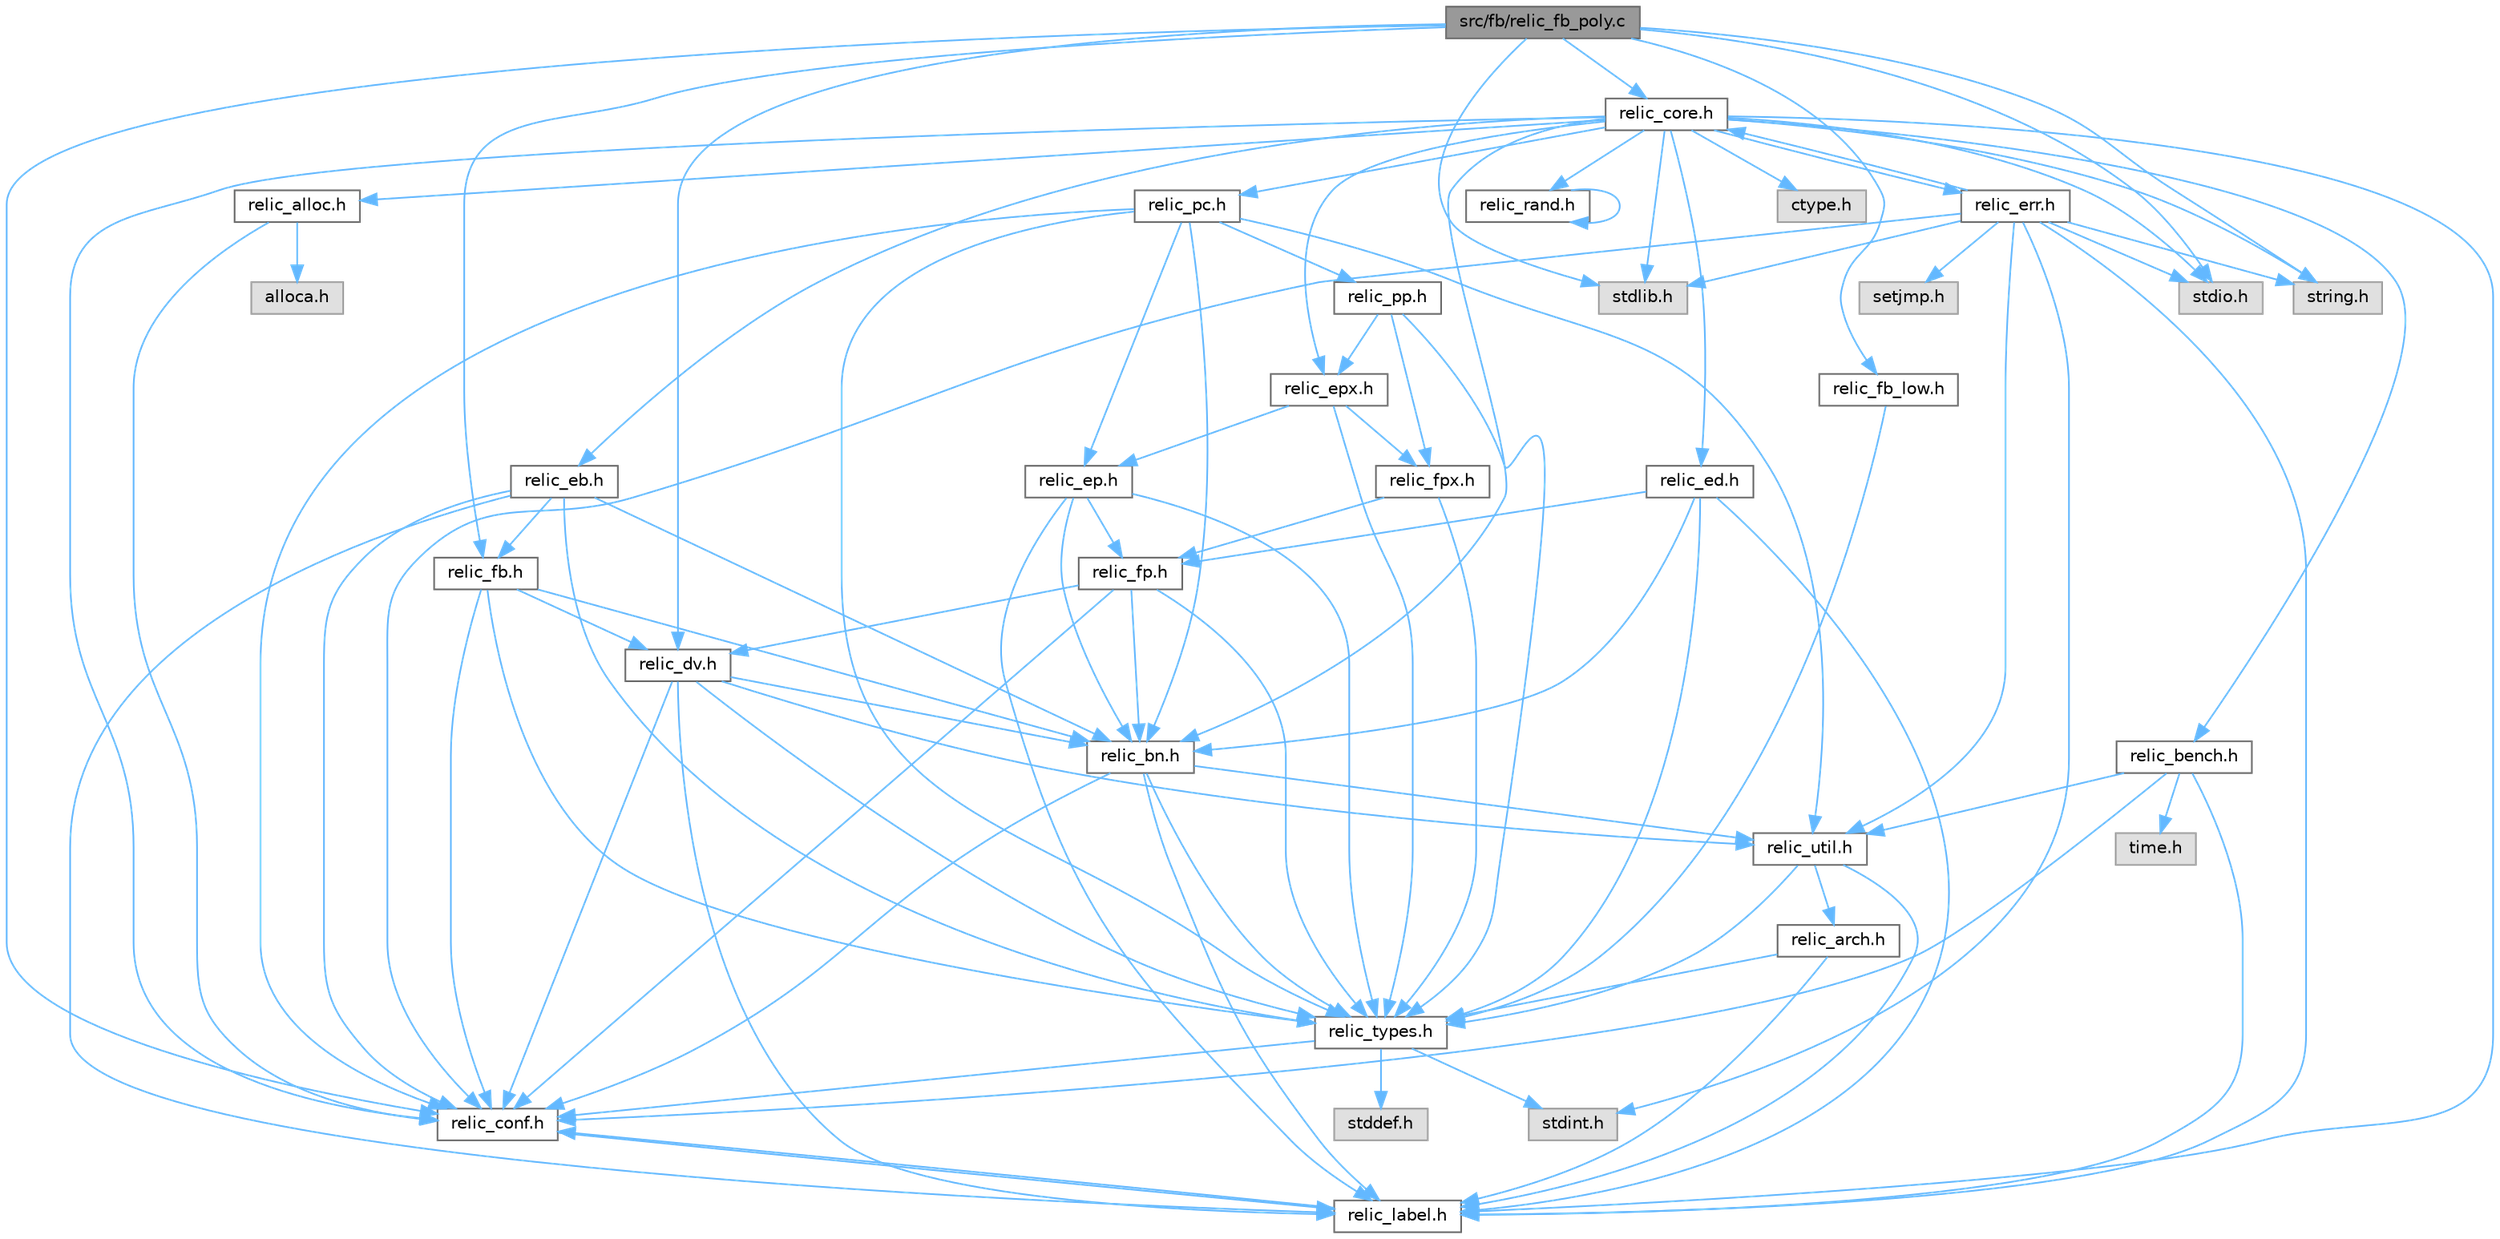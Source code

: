 digraph "src/fb/relic_fb_poly.c"
{
 // LATEX_PDF_SIZE
  bgcolor="transparent";
  edge [fontname=Helvetica,fontsize=10,labelfontname=Helvetica,labelfontsize=10];
  node [fontname=Helvetica,fontsize=10,shape=box,height=0.2,width=0.4];
  Node1 [id="Node000001",label="src/fb/relic_fb_poly.c",height=0.2,width=0.4,color="gray40", fillcolor="grey60", style="filled", fontcolor="black",tooltip=" "];
  Node1 -> Node2 [id="edge1_Node000001_Node000002",color="steelblue1",style="solid",tooltip=" "];
  Node2 [id="Node000002",label="stdlib.h",height=0.2,width=0.4,color="grey60", fillcolor="#E0E0E0", style="filled",tooltip=" "];
  Node1 -> Node3 [id="edge2_Node000001_Node000003",color="steelblue1",style="solid",tooltip=" "];
  Node3 [id="Node000003",label="stdio.h",height=0.2,width=0.4,color="grey60", fillcolor="#E0E0E0", style="filled",tooltip=" "];
  Node1 -> Node4 [id="edge3_Node000001_Node000004",color="steelblue1",style="solid",tooltip=" "];
  Node4 [id="Node000004",label="string.h",height=0.2,width=0.4,color="grey60", fillcolor="#E0E0E0", style="filled",tooltip=" "];
  Node1 -> Node5 [id="edge4_Node000001_Node000005",color="steelblue1",style="solid",tooltip=" "];
  Node5 [id="Node000005",label="relic_core.h",height=0.2,width=0.4,color="grey40", fillcolor="white", style="filled",URL="$db/d67/relic__core_8h.html",tooltip=" "];
  Node5 -> Node2 [id="edge5_Node000005_Node000002",color="steelblue1",style="solid",tooltip=" "];
  Node5 -> Node3 [id="edge6_Node000005_Node000003",color="steelblue1",style="solid",tooltip=" "];
  Node5 -> Node4 [id="edge7_Node000005_Node000004",color="steelblue1",style="solid",tooltip=" "];
  Node5 -> Node6 [id="edge8_Node000005_Node000006",color="steelblue1",style="solid",tooltip=" "];
  Node6 [id="Node000006",label="ctype.h",height=0.2,width=0.4,color="grey60", fillcolor="#E0E0E0", style="filled",tooltip=" "];
  Node5 -> Node7 [id="edge9_Node000005_Node000007",color="steelblue1",style="solid",tooltip=" "];
  Node7 [id="Node000007",label="relic_err.h",height=0.2,width=0.4,color="grey40", fillcolor="white", style="filled",URL="$d0/d09/relic__err_8h.html",tooltip=" "];
  Node7 -> Node8 [id="edge10_Node000007_Node000008",color="steelblue1",style="solid",tooltip=" "];
  Node8 [id="Node000008",label="stdint.h",height=0.2,width=0.4,color="grey60", fillcolor="#E0E0E0", style="filled",tooltip=" "];
  Node7 -> Node2 [id="edge11_Node000007_Node000002",color="steelblue1",style="solid",tooltip=" "];
  Node7 -> Node3 [id="edge12_Node000007_Node000003",color="steelblue1",style="solid",tooltip=" "];
  Node7 -> Node4 [id="edge13_Node000007_Node000004",color="steelblue1",style="solid",tooltip=" "];
  Node7 -> Node5 [id="edge14_Node000007_Node000005",color="steelblue1",style="solid",tooltip=" "];
  Node7 -> Node9 [id="edge15_Node000007_Node000009",color="steelblue1",style="solid",tooltip=" "];
  Node9 [id="Node000009",label="relic_conf.h",height=0.2,width=0.4,color="grey40", fillcolor="white", style="filled",URL="$d1/da4/relic__conf_8h.html",tooltip=" "];
  Node9 -> Node10 [id="edge16_Node000009_Node000010",color="steelblue1",style="solid",tooltip=" "];
  Node10 [id="Node000010",label="relic_label.h",height=0.2,width=0.4,color="grey40", fillcolor="white", style="filled",URL="$df/d60/relic__label_8h.html",tooltip=" "];
  Node10 -> Node9 [id="edge17_Node000010_Node000009",color="steelblue1",style="solid",tooltip=" "];
  Node7 -> Node11 [id="edge18_Node000007_Node000011",color="steelblue1",style="solid",tooltip=" "];
  Node11 [id="Node000011",label="relic_util.h",height=0.2,width=0.4,color="grey40", fillcolor="white", style="filled",URL="$d1/d8d/relic__util_8h.html",tooltip=" "];
  Node11 -> Node12 [id="edge19_Node000011_Node000012",color="steelblue1",style="solid",tooltip=" "];
  Node12 [id="Node000012",label="relic_arch.h",height=0.2,width=0.4,color="grey40", fillcolor="white", style="filled",URL="$d7/d48/relic__arch_8h.html",tooltip=" "];
  Node12 -> Node13 [id="edge20_Node000012_Node000013",color="steelblue1",style="solid",tooltip=" "];
  Node13 [id="Node000013",label="relic_types.h",height=0.2,width=0.4,color="grey40", fillcolor="white", style="filled",URL="$d4/dd7/relic__types_8h.html",tooltip=" "];
  Node13 -> Node14 [id="edge21_Node000013_Node000014",color="steelblue1",style="solid",tooltip=" "];
  Node14 [id="Node000014",label="stddef.h",height=0.2,width=0.4,color="grey60", fillcolor="#E0E0E0", style="filled",tooltip=" "];
  Node13 -> Node8 [id="edge22_Node000013_Node000008",color="steelblue1",style="solid",tooltip=" "];
  Node13 -> Node9 [id="edge23_Node000013_Node000009",color="steelblue1",style="solid",tooltip=" "];
  Node12 -> Node10 [id="edge24_Node000012_Node000010",color="steelblue1",style="solid",tooltip=" "];
  Node11 -> Node13 [id="edge25_Node000011_Node000013",color="steelblue1",style="solid",tooltip=" "];
  Node11 -> Node10 [id="edge26_Node000011_Node000010",color="steelblue1",style="solid",tooltip=" "];
  Node7 -> Node10 [id="edge27_Node000007_Node000010",color="steelblue1",style="solid",tooltip=" "];
  Node7 -> Node15 [id="edge28_Node000007_Node000015",color="steelblue1",style="solid",tooltip=" "];
  Node15 [id="Node000015",label="setjmp.h",height=0.2,width=0.4,color="grey60", fillcolor="#E0E0E0", style="filled",tooltip=" "];
  Node5 -> Node16 [id="edge29_Node000005_Node000016",color="steelblue1",style="solid",tooltip=" "];
  Node16 [id="Node000016",label="relic_bn.h",height=0.2,width=0.4,color="grey40", fillcolor="white", style="filled",URL="$d2/df6/relic__bn_8h.html",tooltip=" "];
  Node16 -> Node9 [id="edge30_Node000016_Node000009",color="steelblue1",style="solid",tooltip=" "];
  Node16 -> Node11 [id="edge31_Node000016_Node000011",color="steelblue1",style="solid",tooltip=" "];
  Node16 -> Node13 [id="edge32_Node000016_Node000013",color="steelblue1",style="solid",tooltip=" "];
  Node16 -> Node10 [id="edge33_Node000016_Node000010",color="steelblue1",style="solid",tooltip=" "];
  Node5 -> Node17 [id="edge34_Node000005_Node000017",color="steelblue1",style="solid",tooltip=" "];
  Node17 [id="Node000017",label="relic_eb.h",height=0.2,width=0.4,color="grey40", fillcolor="white", style="filled",URL="$d0/d24/relic__eb_8h.html",tooltip=" "];
  Node17 -> Node18 [id="edge35_Node000017_Node000018",color="steelblue1",style="solid",tooltip=" "];
  Node18 [id="Node000018",label="relic_fb.h",height=0.2,width=0.4,color="grey40", fillcolor="white", style="filled",URL="$dc/de1/relic__fb_8h.html",tooltip=" "];
  Node18 -> Node16 [id="edge36_Node000018_Node000016",color="steelblue1",style="solid",tooltip=" "];
  Node18 -> Node19 [id="edge37_Node000018_Node000019",color="steelblue1",style="solid",tooltip=" "];
  Node19 [id="Node000019",label="relic_dv.h",height=0.2,width=0.4,color="grey40", fillcolor="white", style="filled",URL="$d3/d30/relic__dv_8h.html",tooltip=" "];
  Node19 -> Node16 [id="edge38_Node000019_Node000016",color="steelblue1",style="solid",tooltip=" "];
  Node19 -> Node9 [id="edge39_Node000019_Node000009",color="steelblue1",style="solid",tooltip=" "];
  Node19 -> Node13 [id="edge40_Node000019_Node000013",color="steelblue1",style="solid",tooltip=" "];
  Node19 -> Node11 [id="edge41_Node000019_Node000011",color="steelblue1",style="solid",tooltip=" "];
  Node19 -> Node10 [id="edge42_Node000019_Node000010",color="steelblue1",style="solid",tooltip=" "];
  Node18 -> Node9 [id="edge43_Node000018_Node000009",color="steelblue1",style="solid",tooltip=" "];
  Node18 -> Node13 [id="edge44_Node000018_Node000013",color="steelblue1",style="solid",tooltip=" "];
  Node17 -> Node16 [id="edge45_Node000017_Node000016",color="steelblue1",style="solid",tooltip=" "];
  Node17 -> Node9 [id="edge46_Node000017_Node000009",color="steelblue1",style="solid",tooltip=" "];
  Node17 -> Node13 [id="edge47_Node000017_Node000013",color="steelblue1",style="solid",tooltip=" "];
  Node17 -> Node10 [id="edge48_Node000017_Node000010",color="steelblue1",style="solid",tooltip=" "];
  Node5 -> Node20 [id="edge49_Node000005_Node000020",color="steelblue1",style="solid",tooltip=" "];
  Node20 [id="Node000020",label="relic_epx.h",height=0.2,width=0.4,color="grey40", fillcolor="white", style="filled",URL="$d9/d7d/relic__epx_8h.html",tooltip=" "];
  Node20 -> Node21 [id="edge50_Node000020_Node000021",color="steelblue1",style="solid",tooltip=" "];
  Node21 [id="Node000021",label="relic_fpx.h",height=0.2,width=0.4,color="grey40", fillcolor="white", style="filled",URL="$d9/d17/relic__fpx_8h.html",tooltip=" "];
  Node21 -> Node22 [id="edge51_Node000021_Node000022",color="steelblue1",style="solid",tooltip=" "];
  Node22 [id="Node000022",label="relic_fp.h",height=0.2,width=0.4,color="grey40", fillcolor="white", style="filled",URL="$d5/dfa/relic__fp_8h.html",tooltip=" "];
  Node22 -> Node19 [id="edge52_Node000022_Node000019",color="steelblue1",style="solid",tooltip=" "];
  Node22 -> Node16 [id="edge53_Node000022_Node000016",color="steelblue1",style="solid",tooltip=" "];
  Node22 -> Node9 [id="edge54_Node000022_Node000009",color="steelblue1",style="solid",tooltip=" "];
  Node22 -> Node13 [id="edge55_Node000022_Node000013",color="steelblue1",style="solid",tooltip=" "];
  Node21 -> Node13 [id="edge56_Node000021_Node000013",color="steelblue1",style="solid",tooltip=" "];
  Node20 -> Node23 [id="edge57_Node000020_Node000023",color="steelblue1",style="solid",tooltip=" "];
  Node23 [id="Node000023",label="relic_ep.h",height=0.2,width=0.4,color="grey40", fillcolor="white", style="filled",URL="$d3/df7/relic__ep_8h.html",tooltip=" "];
  Node23 -> Node22 [id="edge58_Node000023_Node000022",color="steelblue1",style="solid",tooltip=" "];
  Node23 -> Node16 [id="edge59_Node000023_Node000016",color="steelblue1",style="solid",tooltip=" "];
  Node23 -> Node13 [id="edge60_Node000023_Node000013",color="steelblue1",style="solid",tooltip=" "];
  Node23 -> Node10 [id="edge61_Node000023_Node000010",color="steelblue1",style="solid",tooltip=" "];
  Node20 -> Node13 [id="edge62_Node000020_Node000013",color="steelblue1",style="solid",tooltip=" "];
  Node5 -> Node24 [id="edge63_Node000005_Node000024",color="steelblue1",style="solid",tooltip=" "];
  Node24 [id="Node000024",label="relic_ed.h",height=0.2,width=0.4,color="grey40", fillcolor="white", style="filled",URL="$d6/d6d/relic__ed_8h.html",tooltip=" "];
  Node24 -> Node22 [id="edge64_Node000024_Node000022",color="steelblue1",style="solid",tooltip=" "];
  Node24 -> Node16 [id="edge65_Node000024_Node000016",color="steelblue1",style="solid",tooltip=" "];
  Node24 -> Node13 [id="edge66_Node000024_Node000013",color="steelblue1",style="solid",tooltip=" "];
  Node24 -> Node10 [id="edge67_Node000024_Node000010",color="steelblue1",style="solid",tooltip=" "];
  Node5 -> Node25 [id="edge68_Node000005_Node000025",color="steelblue1",style="solid",tooltip=" "];
  Node25 [id="Node000025",label="relic_pc.h",height=0.2,width=0.4,color="grey40", fillcolor="white", style="filled",URL="$df/d3f/relic__pc_8h.html",tooltip=" "];
  Node25 -> Node23 [id="edge69_Node000025_Node000023",color="steelblue1",style="solid",tooltip=" "];
  Node25 -> Node26 [id="edge70_Node000025_Node000026",color="steelblue1",style="solid",tooltip=" "];
  Node26 [id="Node000026",label="relic_pp.h",height=0.2,width=0.4,color="grey40", fillcolor="white", style="filled",URL="$d1/d95/relic__pp_8h.html",tooltip=" "];
  Node26 -> Node21 [id="edge71_Node000026_Node000021",color="steelblue1",style="solid",tooltip=" "];
  Node26 -> Node20 [id="edge72_Node000026_Node000020",color="steelblue1",style="solid",tooltip=" "];
  Node26 -> Node13 [id="edge73_Node000026_Node000013",color="steelblue1",style="solid",tooltip=" "];
  Node25 -> Node16 [id="edge74_Node000025_Node000016",color="steelblue1",style="solid",tooltip=" "];
  Node25 -> Node11 [id="edge75_Node000025_Node000011",color="steelblue1",style="solid",tooltip=" "];
  Node25 -> Node9 [id="edge76_Node000025_Node000009",color="steelblue1",style="solid",tooltip=" "];
  Node25 -> Node13 [id="edge77_Node000025_Node000013",color="steelblue1",style="solid",tooltip=" "];
  Node5 -> Node9 [id="edge78_Node000005_Node000009",color="steelblue1",style="solid",tooltip=" "];
  Node5 -> Node27 [id="edge79_Node000005_Node000027",color="steelblue1",style="solid",tooltip=" "];
  Node27 [id="Node000027",label="relic_bench.h",height=0.2,width=0.4,color="grey40", fillcolor="white", style="filled",URL="$dd/d4c/relic__bench_8h.html",tooltip=" "];
  Node27 -> Node9 [id="edge80_Node000027_Node000009",color="steelblue1",style="solid",tooltip=" "];
  Node27 -> Node10 [id="edge81_Node000027_Node000010",color="steelblue1",style="solid",tooltip=" "];
  Node27 -> Node11 [id="edge82_Node000027_Node000011",color="steelblue1",style="solid",tooltip=" "];
  Node27 -> Node28 [id="edge83_Node000027_Node000028",color="steelblue1",style="solid",tooltip=" "];
  Node28 [id="Node000028",label="time.h",height=0.2,width=0.4,color="grey60", fillcolor="#E0E0E0", style="filled",tooltip=" "];
  Node5 -> Node29 [id="edge84_Node000005_Node000029",color="steelblue1",style="solid",tooltip=" "];
  Node29 [id="Node000029",label="relic_rand.h",height=0.2,width=0.4,color="grey40", fillcolor="white", style="filled",URL="$d7/d29/relic__rand_8h.html",tooltip=" "];
  Node29 -> Node29 [id="edge85_Node000029_Node000029",color="steelblue1",style="solid",tooltip=" "];
  Node5 -> Node10 [id="edge86_Node000005_Node000010",color="steelblue1",style="solid",tooltip=" "];
  Node5 -> Node30 [id="edge87_Node000005_Node000030",color="steelblue1",style="solid",tooltip=" "];
  Node30 [id="Node000030",label="relic_alloc.h",height=0.2,width=0.4,color="grey40", fillcolor="white", style="filled",URL="$d6/d2b/relic__alloc_8h.html",tooltip=" "];
  Node30 -> Node9 [id="edge88_Node000030_Node000009",color="steelblue1",style="solid",tooltip=" "];
  Node30 -> Node31 [id="edge89_Node000030_Node000031",color="steelblue1",style="solid",tooltip=" "];
  Node31 [id="Node000031",label="alloca.h",height=0.2,width=0.4,color="grey60", fillcolor="#E0E0E0", style="filled",tooltip=" "];
  Node1 -> Node9 [id="edge90_Node000001_Node000009",color="steelblue1",style="solid",tooltip=" "];
  Node1 -> Node19 [id="edge91_Node000001_Node000019",color="steelblue1",style="solid",tooltip=" "];
  Node1 -> Node18 [id="edge92_Node000001_Node000018",color="steelblue1",style="solid",tooltip=" "];
  Node1 -> Node32 [id="edge93_Node000001_Node000032",color="steelblue1",style="solid",tooltip=" "];
  Node32 [id="Node000032",label="relic_fb_low.h",height=0.2,width=0.4,color="grey40", fillcolor="white", style="filled",URL="$d0/d10/relic__fb__low_8h.html",tooltip=" "];
  Node32 -> Node13 [id="edge94_Node000032_Node000013",color="steelblue1",style="solid",tooltip=" "];
}
